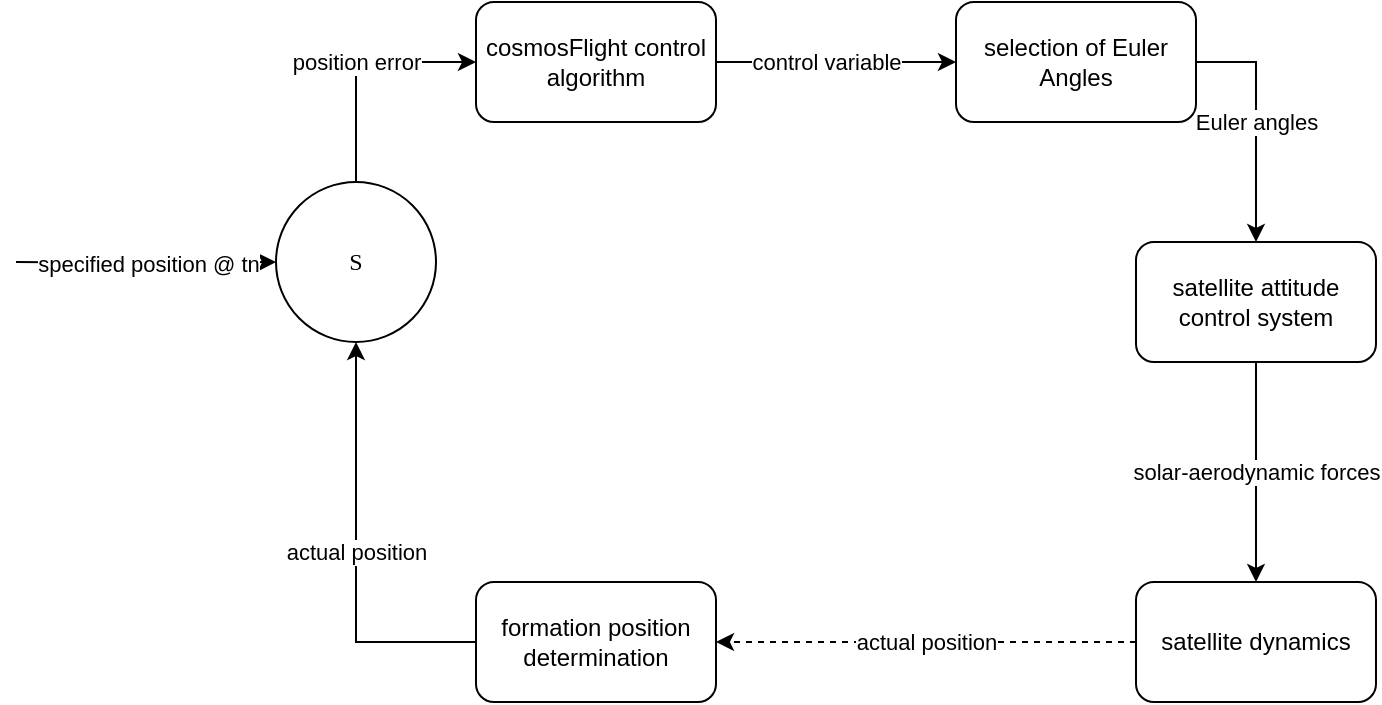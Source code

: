 <mxfile version="20.7.4" type="github">
  <diagram id="Xfj5n7e3JJY6A1mSw3fe" name="Page-1">
    <mxGraphModel dx="1143" dy="594" grid="1" gridSize="10" guides="1" tooltips="1" connect="1" arrows="1" fold="1" page="1" pageScale="1" pageWidth="827" pageHeight="1169" math="0" shadow="0">
      <root>
        <mxCell id="0" />
        <mxCell id="1" parent="0" />
        <mxCell id="DxF82iQ1Xe6bMLV_p6Q5-1" value="&lt;font face=&quot;greekC&quot;&gt;S&lt;/font&gt;" style="ellipse;whiteSpace=wrap;html=1;aspect=fixed;" parent="1" vertex="1">
          <mxGeometry x="210" y="340" width="80" height="80" as="geometry" />
        </mxCell>
        <mxCell id="DxF82iQ1Xe6bMLV_p6Q5-9" value="actual position" style="edgeStyle=orthogonalEdgeStyle;rounded=0;orthogonalLoop=1;jettySize=auto;html=1;exitX=0;exitY=0.5;exitDx=0;exitDy=0;entryX=0.5;entryY=1;entryDx=0;entryDy=0;" parent="1" source="DxF82iQ1Xe6bMLV_p6Q5-5" target="DxF82iQ1Xe6bMLV_p6Q5-1" edge="1">
          <mxGeometry relative="1" as="geometry" />
        </mxCell>
        <mxCell id="DxF82iQ1Xe6bMLV_p6Q5-5" value="formation position determination" style="rounded=1;whiteSpace=wrap;html=1;" parent="1" vertex="1">
          <mxGeometry x="310" y="540" width="120" height="60" as="geometry" />
        </mxCell>
        <mxCell id="DxF82iQ1Xe6bMLV_p6Q5-11" value="cosmosFlight control algorithm" style="rounded=1;whiteSpace=wrap;html=1;" parent="1" vertex="1">
          <mxGeometry x="310" y="250" width="120" height="60" as="geometry" />
        </mxCell>
        <mxCell id="DxF82iQ1Xe6bMLV_p6Q5-12" value="position error" style="edgeStyle=orthogonalEdgeStyle;rounded=0;orthogonalLoop=1;jettySize=auto;html=1;exitX=0.5;exitY=0;exitDx=0;exitDy=0;entryX=0;entryY=0.5;entryDx=0;entryDy=0;" parent="1" source="DxF82iQ1Xe6bMLV_p6Q5-1" target="DxF82iQ1Xe6bMLV_p6Q5-11" edge="1">
          <mxGeometry relative="1" as="geometry">
            <mxPoint x="420" y="510" as="sourcePoint" />
            <mxPoint x="260" y="430" as="targetPoint" />
          </mxGeometry>
        </mxCell>
        <mxCell id="DxF82iQ1Xe6bMLV_p6Q5-14" value="satellite attitude control system" style="rounded=1;whiteSpace=wrap;html=1;" parent="1" vertex="1">
          <mxGeometry x="640" y="370" width="120" height="60" as="geometry" />
        </mxCell>
        <mxCell id="DxF82iQ1Xe6bMLV_p6Q5-16" value="Euler angles" style="edgeStyle=orthogonalEdgeStyle;rounded=0;orthogonalLoop=1;jettySize=auto;html=1;exitX=1;exitY=0.5;exitDx=0;exitDy=0;entryX=0.5;entryY=0;entryDx=0;entryDy=0;" parent="1" source="y4cqsh2HeKVNznNm2pZd-3" target="DxF82iQ1Xe6bMLV_p6Q5-14" edge="1">
          <mxGeometry relative="1" as="geometry">
            <mxPoint x="260" y="350" as="sourcePoint" />
            <mxPoint x="420" y="290" as="targetPoint" />
          </mxGeometry>
        </mxCell>
        <mxCell id="DxF82iQ1Xe6bMLV_p6Q5-18" value="specified position @ tn" style="edgeStyle=orthogonalEdgeStyle;rounded=0;orthogonalLoop=1;jettySize=auto;html=1;entryX=0;entryY=0.5;entryDx=0;entryDy=0;" parent="1" target="DxF82iQ1Xe6bMLV_p6Q5-1" edge="1">
          <mxGeometry relative="1" as="geometry">
            <mxPoint x="80" y="380" as="sourcePoint" />
            <mxPoint y="290" as="targetPoint" />
          </mxGeometry>
        </mxCell>
        <mxCell id="y4cqsh2HeKVNznNm2pZd-1" value="satellite dynamics" style="rounded=1;whiteSpace=wrap;html=1;" vertex="1" parent="1">
          <mxGeometry x="640" y="540" width="120" height="60" as="geometry" />
        </mxCell>
        <mxCell id="y4cqsh2HeKVNznNm2pZd-2" value="solar-aerodynamic forces" style="edgeStyle=orthogonalEdgeStyle;rounded=0;orthogonalLoop=1;jettySize=auto;html=1;exitX=0.5;exitY=1;exitDx=0;exitDy=0;entryX=0.5;entryY=0;entryDx=0;entryDy=0;" edge="1" parent="1" source="DxF82iQ1Xe6bMLV_p6Q5-14" target="y4cqsh2HeKVNznNm2pZd-1">
          <mxGeometry relative="1" as="geometry">
            <mxPoint x="540" y="290" as="sourcePoint" />
            <mxPoint x="710" y="380" as="targetPoint" />
          </mxGeometry>
        </mxCell>
        <mxCell id="y4cqsh2HeKVNznNm2pZd-3" value="selection of Euler Angles" style="rounded=1;whiteSpace=wrap;html=1;" vertex="1" parent="1">
          <mxGeometry x="550" y="250" width="120" height="60" as="geometry" />
        </mxCell>
        <mxCell id="y4cqsh2HeKVNznNm2pZd-4" value="control variable" style="edgeStyle=orthogonalEdgeStyle;rounded=0;orthogonalLoop=1;jettySize=auto;html=1;exitX=1;exitY=0.5;exitDx=0;exitDy=0;entryX=0;entryY=0.5;entryDx=0;entryDy=0;" edge="1" parent="1" source="DxF82iQ1Xe6bMLV_p6Q5-11" target="y4cqsh2HeKVNznNm2pZd-3">
          <mxGeometry x="-0.091" relative="1" as="geometry">
            <mxPoint x="260" y="350" as="sourcePoint" />
            <mxPoint x="350" y="290" as="targetPoint" />
            <mxPoint as="offset" />
          </mxGeometry>
        </mxCell>
        <mxCell id="y4cqsh2HeKVNznNm2pZd-5" value="actual position" style="edgeStyle=orthogonalEdgeStyle;rounded=0;orthogonalLoop=1;jettySize=auto;html=1;exitX=0;exitY=0.5;exitDx=0;exitDy=0;entryX=1;entryY=0.5;entryDx=0;entryDy=0;dashed=1;" edge="1" parent="1" source="y4cqsh2HeKVNznNm2pZd-1" target="DxF82iQ1Xe6bMLV_p6Q5-5">
          <mxGeometry relative="1" as="geometry">
            <mxPoint x="340" y="580" as="sourcePoint" />
            <mxPoint x="260" y="430" as="targetPoint" />
          </mxGeometry>
        </mxCell>
      </root>
    </mxGraphModel>
  </diagram>
</mxfile>
